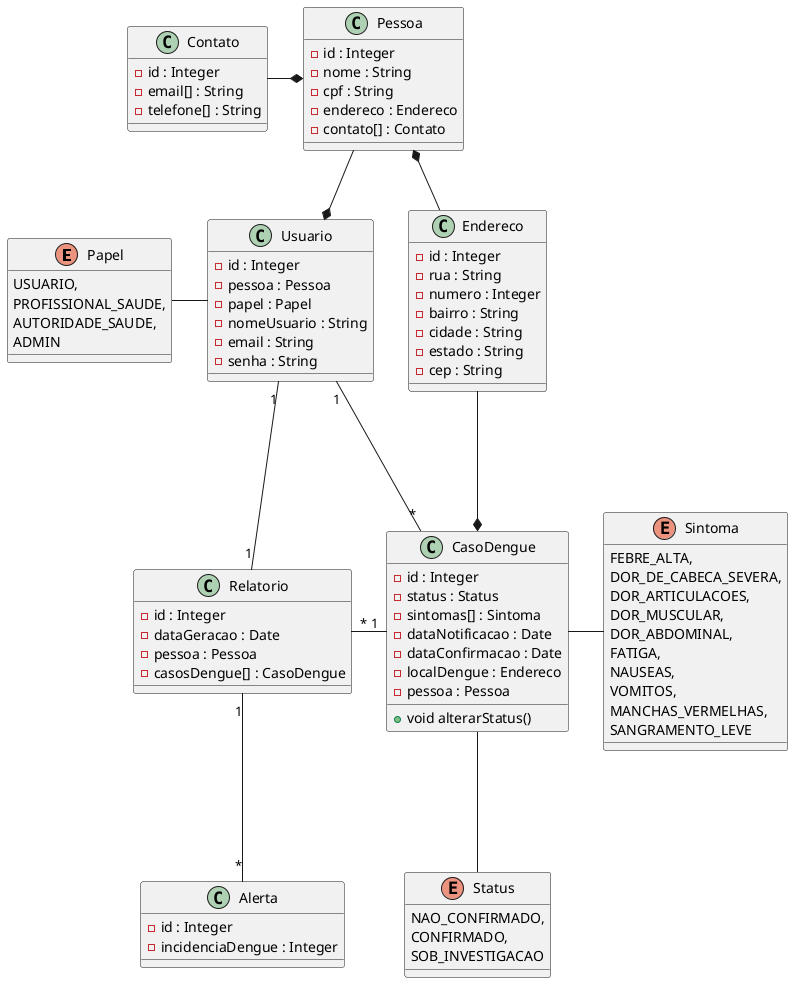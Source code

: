 @startuml
enum Papel {
     USUARIO,
     PROFISSIONAL_SAUDE,
     AUTORIDADE_SAUDE,
     ADMIN
}

enum Status {
    NAO_CONFIRMADO,
    CONFIRMADO,
    SOB_INVESTIGACAO
}

enum Sintoma {
    FEBRE_ALTA,
    DOR_DE_CABECA_SEVERA,
    DOR_ARTICULACOES,
    DOR_MUSCULAR,
    DOR_ABDOMINAL,
    FATIGA,
    NAUSEAS,
    VOMITOS,
    MANCHAS_VERMELHAS,
    SANGRAMENTO_LEVE
}

class Endereco {
    - id : Integer
    - rua : String
    - numero : Integer
    - bairro : String
    - cidade : String
    - estado : String
    - cep : String
}

class Usuario {
    - id : Integer
    - pessoa : Pessoa
    - papel : Papel
    - nomeUsuario : String
    - email : String
    - senha : String
}

class Pessoa {
     - id : Integer
     - nome : String
     - cpf : String
     - endereco : Endereco
     - contato[] : Contato
}

class Contato {
    - id : Integer
    - email[] : String
    - telefone[] : String
}

class CasoDengue {
    - id : Integer
    - status : Status
    - sintomas[] : Sintoma
    - dataNotificacao : Date
    - dataConfirmacao : Date
    - localDengue : Endereco
    - pessoa : Pessoa
    + void alterarStatus()
}

class Relatorio {
    - id : Integer
    - dataGeracao : Date
    - pessoa : Pessoa
    - casosDengue[] : CasoDengue
}

class Alerta {
    - id : Integer
    - incidenciaDengue : Integer
}


Usuario -left-- Papel

Contato -right--* Pessoa
Endereco -left--* Pessoa

Pessoa --* Usuario
Relatorio "1" -up-- "1" Usuario
CasoDengue "*" -up-- "1" Usuario

Endereco -down--* CasoDengue
Relatorio "*" -right-- "1" CasoDengue
Status -up-- CasoDengue
Sintoma -left-- CasoDengue

Relatorio "1" --- "*" Alerta
@enduml